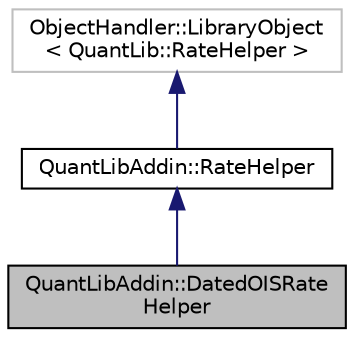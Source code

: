 digraph "QuantLibAddin::DatedOISRateHelper"
{
  edge [fontname="Helvetica",fontsize="10",labelfontname="Helvetica",labelfontsize="10"];
  node [fontname="Helvetica",fontsize="10",shape=record];
  Node3 [label="QuantLibAddin::DatedOISRate\lHelper",height=0.2,width=0.4,color="black", fillcolor="grey75", style="filled", fontcolor="black"];
  Node4 -> Node3 [dir="back",color="midnightblue",fontsize="10",style="solid",fontname="Helvetica"];
  Node4 [label="QuantLibAddin::RateHelper",height=0.2,width=0.4,color="black", fillcolor="white", style="filled",URL="$class_quant_lib_addin_1_1_rate_helper.html"];
  Node5 -> Node4 [dir="back",color="midnightblue",fontsize="10",style="solid",fontname="Helvetica"];
  Node5 [label="ObjectHandler::LibraryObject\l\< QuantLib::RateHelper \>",height=0.2,width=0.4,color="grey75", fillcolor="white", style="filled"];
}

